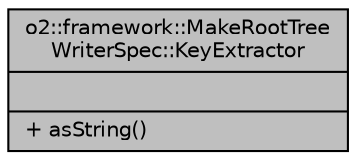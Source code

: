 digraph "o2::framework::MakeRootTreeWriterSpec::KeyExtractor"
{
 // INTERACTIVE_SVG=YES
  bgcolor="transparent";
  edge [fontname="Helvetica",fontsize="10",labelfontname="Helvetica",labelfontsize="10"];
  node [fontname="Helvetica",fontsize="10",shape=record];
  Node1 [label="{o2::framework::MakeRootTree\lWriterSpec::KeyExtractor\n||+ asString()\l}",height=0.2,width=0.4,color="black", fillcolor="grey75", style="filled" fontcolor="black"];
}
